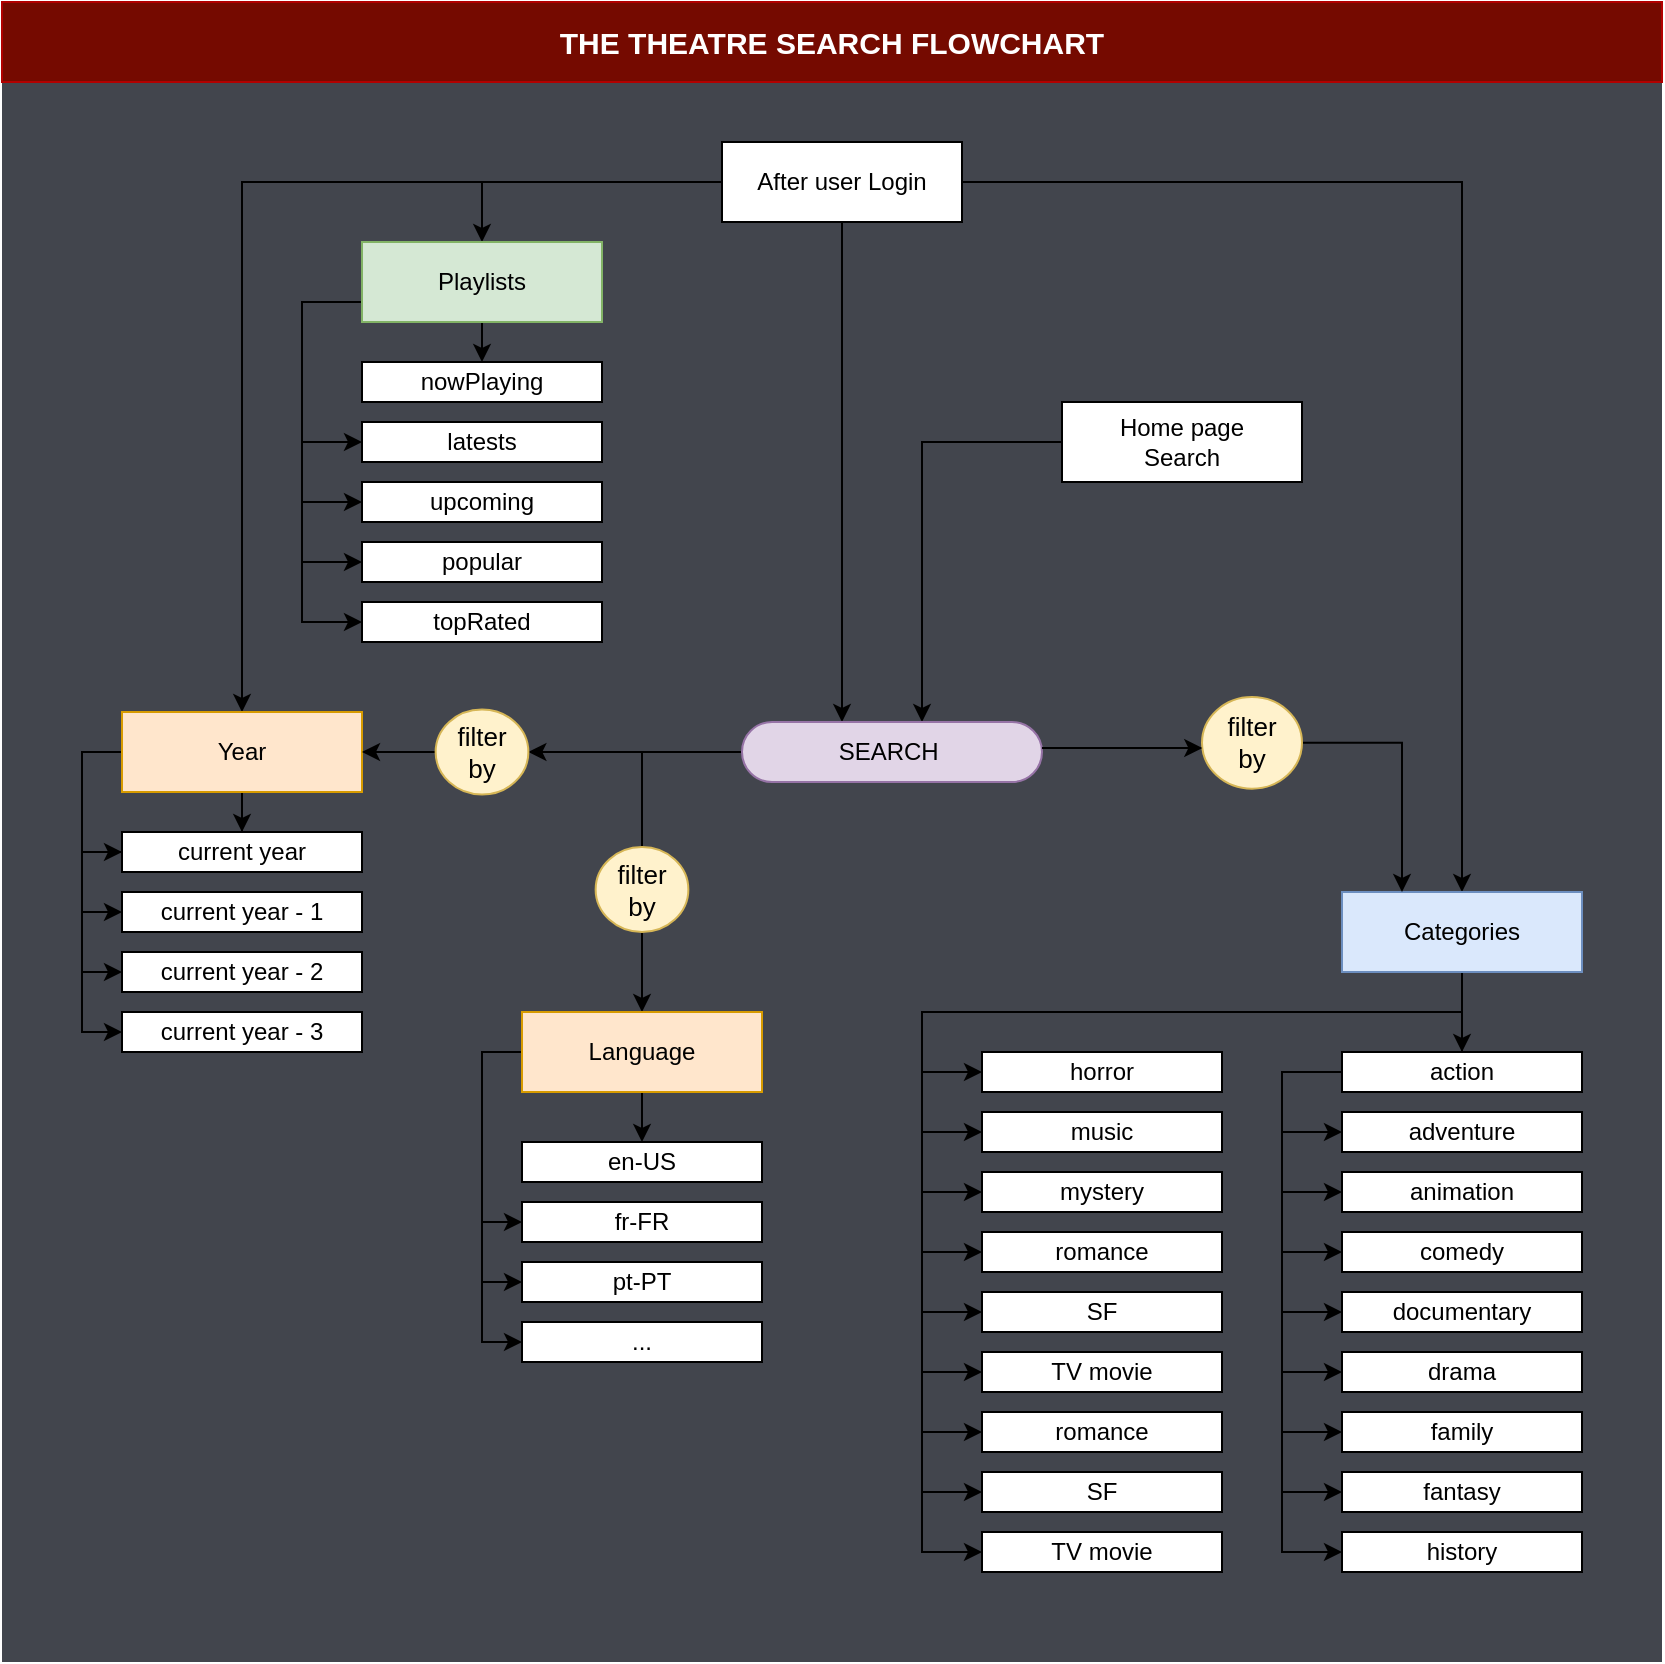 <mxfile version="14.5.3" type="device"><diagram id="C5RBs43oDa-KdzZeNtuy" name="Page-1"><mxGraphModel dx="1673" dy="906" grid="1" gridSize="10" guides="1" tooltips="1" connect="1" arrows="1" fold="1" page="1" pageScale="1" pageWidth="827" pageHeight="1169" math="0" shadow="0"><root><mxCell id="WIyWlLk6GJQsqaUBKTNV-0"/><mxCell id="WIyWlLk6GJQsqaUBKTNV-1" parent="WIyWlLk6GJQsqaUBKTNV-0"/><mxCell id="je9KyiIZsfaZApKJRGRY-0" value="" style="rounded=0;whiteSpace=wrap;html=1;strokeColor=none;fillColor=#42454D;" vertex="1" parent="WIyWlLk6GJQsqaUBKTNV-1"><mxGeometry x="90" y="150" width="830" height="790" as="geometry"/></mxCell><mxCell id="G6ftLPiN0WsBeINfm6a8-65" style="edgeStyle=orthogonalEdgeStyle;rounded=0;orthogonalLoop=1;jettySize=auto;html=1;" parent="WIyWlLk6GJQsqaUBKTNV-1" source="G6ftLPiN0WsBeINfm6a8-0" target="G6ftLPiN0WsBeINfm6a8-63" edge="1"><mxGeometry relative="1" as="geometry"><mxPoint x="570" y="400" as="targetPoint"/><Array as="points"><mxPoint x="550" y="330"/></Array></mxGeometry></mxCell><mxCell id="G6ftLPiN0WsBeINfm6a8-0" value="Home page&lt;br&gt;Search" style="rounded=0;whiteSpace=wrap;html=1;" parent="WIyWlLk6GJQsqaUBKTNV-1" vertex="1"><mxGeometry x="620" y="310" width="120" height="40" as="geometry"/></mxCell><mxCell id="G6ftLPiN0WsBeINfm6a8-4" value="" style="edgeStyle=orthogonalEdgeStyle;rounded=0;orthogonalLoop=1;jettySize=auto;html=1;" parent="WIyWlLk6GJQsqaUBKTNV-1" source="G6ftLPiN0WsBeINfm6a8-1" target="G6ftLPiN0WsBeINfm6a8-3" edge="1"><mxGeometry relative="1" as="geometry"><Array as="points"><mxPoint x="330" y="200"/></Array></mxGeometry></mxCell><mxCell id="G6ftLPiN0WsBeINfm6a8-28" style="edgeStyle=orthogonalEdgeStyle;rounded=0;orthogonalLoop=1;jettySize=auto;html=1;" parent="WIyWlLk6GJQsqaUBKTNV-1" source="G6ftLPiN0WsBeINfm6a8-1" target="G6ftLPiN0WsBeINfm6a8-22" edge="1"><mxGeometry relative="1" as="geometry"><Array as="points"><mxPoint x="820" y="200"/></Array></mxGeometry></mxCell><mxCell id="G6ftLPiN0WsBeINfm6a8-32" style="edgeStyle=orthogonalEdgeStyle;rounded=0;orthogonalLoop=1;jettySize=auto;html=1;entryX=0;entryY=0.5;entryDx=0;entryDy=0;exitX=0;exitY=0.75;exitDx=0;exitDy=0;" parent="WIyWlLk6GJQsqaUBKTNV-1" source="G6ftLPiN0WsBeINfm6a8-22" target="G6ftLPiN0WsBeINfm6a8-29" edge="1"><mxGeometry relative="1" as="geometry"><Array as="points"><mxPoint x="820" y="565"/><mxPoint x="820" y="645"/><mxPoint x="730" y="645"/><mxPoint x="730" y="795"/></Array></mxGeometry></mxCell><mxCell id="G6ftLPiN0WsBeINfm6a8-33" style="edgeStyle=orthogonalEdgeStyle;rounded=0;orthogonalLoop=1;jettySize=auto;html=1;entryX=0;entryY=0.5;entryDx=0;entryDy=0;exitX=0;exitY=0.75;exitDx=0;exitDy=0;" parent="WIyWlLk6GJQsqaUBKTNV-1" source="G6ftLPiN0WsBeINfm6a8-22" target="G6ftLPiN0WsBeINfm6a8-31" edge="1"><mxGeometry relative="1" as="geometry"><mxPoint x="590" y="1005" as="targetPoint"/><Array as="points"><mxPoint x="820" y="565"/><mxPoint x="820" y="645"/><mxPoint x="730" y="645"/><mxPoint x="730" y="855"/></Array></mxGeometry></mxCell><mxCell id="G6ftLPiN0WsBeINfm6a8-34" style="edgeStyle=orthogonalEdgeStyle;rounded=0;orthogonalLoop=1;jettySize=auto;html=1;entryX=0;entryY=0.5;entryDx=0;entryDy=0;exitX=0;exitY=0.75;exitDx=0;exitDy=0;" parent="WIyWlLk6GJQsqaUBKTNV-1" source="G6ftLPiN0WsBeINfm6a8-22" target="G6ftLPiN0WsBeINfm6a8-30" edge="1"><mxGeometry relative="1" as="geometry"><Array as="points"><mxPoint x="820" y="565"/><mxPoint x="820" y="645"/><mxPoint x="730" y="645"/><mxPoint x="730" y="825"/></Array></mxGeometry></mxCell><mxCell id="G6ftLPiN0WsBeINfm6a8-45" style="edgeStyle=orthogonalEdgeStyle;rounded=0;orthogonalLoop=1;jettySize=auto;html=1;entryX=0;entryY=0.5;entryDx=0;entryDy=0;exitX=0;exitY=0.75;exitDx=0;exitDy=0;" parent="WIyWlLk6GJQsqaUBKTNV-1" source="G6ftLPiN0WsBeINfm6a8-22" target="G6ftLPiN0WsBeINfm6a8-35" edge="1"><mxGeometry relative="1" as="geometry"><mxPoint x="590" y="1075" as="targetPoint"/><Array as="points"><mxPoint x="820" y="565"/><mxPoint x="820" y="645"/><mxPoint x="730" y="645"/><mxPoint x="730" y="885"/></Array></mxGeometry></mxCell><mxCell id="G6ftLPiN0WsBeINfm6a8-46" style="edgeStyle=orthogonalEdgeStyle;rounded=0;orthogonalLoop=1;jettySize=auto;html=1;entryX=0;entryY=0.5;entryDx=0;entryDy=0;exitX=0;exitY=0.75;exitDx=0;exitDy=0;" parent="WIyWlLk6GJQsqaUBKTNV-1" source="G6ftLPiN0WsBeINfm6a8-22" target="G6ftLPiN0WsBeINfm6a8-38" edge="1"><mxGeometry relative="1" as="geometry"><mxPoint x="570" y="1115" as="targetPoint"/><Array as="points"><mxPoint x="760" y="565"/><mxPoint x="820" y="565"/><mxPoint x="820" y="615"/><mxPoint x="550" y="615"/><mxPoint x="550" y="645"/></Array></mxGeometry></mxCell><mxCell id="G6ftLPiN0WsBeINfm6a8-57" style="edgeStyle=orthogonalEdgeStyle;rounded=0;orthogonalLoop=1;jettySize=auto;html=1;entryX=0.5;entryY=0;entryDx=0;entryDy=0;" parent="WIyWlLk6GJQsqaUBKTNV-1" source="G6ftLPiN0WsBeINfm6a8-1" target="G6ftLPiN0WsBeINfm6a8-56" edge="1"><mxGeometry relative="1" as="geometry"/></mxCell><mxCell id="G6ftLPiN0WsBeINfm6a8-64" style="edgeStyle=orthogonalEdgeStyle;rounded=0;orthogonalLoop=1;jettySize=auto;html=1;" parent="WIyWlLk6GJQsqaUBKTNV-1" source="G6ftLPiN0WsBeINfm6a8-1" target="G6ftLPiN0WsBeINfm6a8-63" edge="1"><mxGeometry relative="1" as="geometry"><Array as="points"><mxPoint x="510" y="330"/><mxPoint x="510" y="330"/></Array></mxGeometry></mxCell><mxCell id="G6ftLPiN0WsBeINfm6a8-1" value="After user Login" style="rounded=0;whiteSpace=wrap;html=1;" parent="WIyWlLk6GJQsqaUBKTNV-1" vertex="1"><mxGeometry x="450" y="180" width="120" height="40" as="geometry"/></mxCell><mxCell id="G6ftLPiN0WsBeINfm6a8-6" value="" style="edgeStyle=orthogonalEdgeStyle;rounded=0;orthogonalLoop=1;jettySize=auto;html=1;" parent="WIyWlLk6GJQsqaUBKTNV-1" source="G6ftLPiN0WsBeINfm6a8-3" target="G6ftLPiN0WsBeINfm6a8-5" edge="1"><mxGeometry relative="1" as="geometry"><Array as="points"><mxPoint x="240" y="260"/><mxPoint x="240" y="330"/></Array></mxGeometry></mxCell><mxCell id="G6ftLPiN0WsBeINfm6a8-10" value="" style="edgeStyle=orthogonalEdgeStyle;rounded=0;orthogonalLoop=1;jettySize=auto;html=1;" parent="WIyWlLk6GJQsqaUBKTNV-1" source="G6ftLPiN0WsBeINfm6a8-3" target="G6ftLPiN0WsBeINfm6a8-9" edge="1"><mxGeometry relative="1" as="geometry"><Array as="points"><mxPoint x="240" y="260"/><mxPoint x="240" y="390"/></Array></mxGeometry></mxCell><mxCell id="G6ftLPiN0WsBeINfm6a8-12" value="" style="edgeStyle=orthogonalEdgeStyle;rounded=0;orthogonalLoop=1;jettySize=auto;html=1;" parent="WIyWlLk6GJQsqaUBKTNV-1" source="G6ftLPiN0WsBeINfm6a8-3" target="G6ftLPiN0WsBeINfm6a8-11" edge="1"><mxGeometry relative="1" as="geometry"><Array as="points"><mxPoint x="330" y="280"/><mxPoint x="330" y="280"/></Array></mxGeometry></mxCell><mxCell id="G6ftLPiN0WsBeINfm6a8-13" style="edgeStyle=orthogonalEdgeStyle;rounded=0;orthogonalLoop=1;jettySize=auto;html=1;entryX=0;entryY=0.5;entryDx=0;entryDy=0;" parent="WIyWlLk6GJQsqaUBKTNV-1" source="G6ftLPiN0WsBeINfm6a8-3" target="G6ftLPiN0WsBeINfm6a8-14" edge="1"><mxGeometry relative="1" as="geometry"><mxPoint x="220" y="510" as="targetPoint"/><Array as="points"><mxPoint x="240" y="260"/><mxPoint x="240" y="420"/></Array></mxGeometry></mxCell><mxCell id="G6ftLPiN0WsBeINfm6a8-16" style="edgeStyle=orthogonalEdgeStyle;rounded=0;orthogonalLoop=1;jettySize=auto;html=1;entryX=0;entryY=0.5;entryDx=0;entryDy=0;" parent="WIyWlLk6GJQsqaUBKTNV-1" source="G6ftLPiN0WsBeINfm6a8-3" target="G6ftLPiN0WsBeINfm6a8-15" edge="1"><mxGeometry relative="1" as="geometry"><Array as="points"><mxPoint x="240" y="260"/><mxPoint x="240" y="360"/></Array></mxGeometry></mxCell><mxCell id="G6ftLPiN0WsBeINfm6a8-3" value="Playlists" style="rounded=0;whiteSpace=wrap;html=1;fillColor=#d5e8d4;strokeColor=#82b366;" parent="WIyWlLk6GJQsqaUBKTNV-1" vertex="1"><mxGeometry x="270" y="230" width="120" height="40" as="geometry"/></mxCell><mxCell id="G6ftLPiN0WsBeINfm6a8-5" value="latests" style="rounded=0;whiteSpace=wrap;html=1;" parent="WIyWlLk6GJQsqaUBKTNV-1" vertex="1"><mxGeometry x="270" y="320" width="120" height="20" as="geometry"/></mxCell><mxCell id="G6ftLPiN0WsBeINfm6a8-9" value="popular" style="rounded=0;whiteSpace=wrap;html=1;" parent="WIyWlLk6GJQsqaUBKTNV-1" vertex="1"><mxGeometry x="270" y="380" width="120" height="20" as="geometry"/></mxCell><mxCell id="G6ftLPiN0WsBeINfm6a8-11" value="nowPlaying" style="rounded=0;whiteSpace=wrap;html=1;" parent="WIyWlLk6GJQsqaUBKTNV-1" vertex="1"><mxGeometry x="270" y="290" width="120" height="20" as="geometry"/></mxCell><mxCell id="G6ftLPiN0WsBeINfm6a8-14" value="topRated" style="rounded=0;whiteSpace=wrap;html=1;" parent="WIyWlLk6GJQsqaUBKTNV-1" vertex="1"><mxGeometry x="270" y="410" width="120" height="20" as="geometry"/></mxCell><mxCell id="G6ftLPiN0WsBeINfm6a8-15" value="upcoming" style="rounded=0;whiteSpace=wrap;html=1;" parent="WIyWlLk6GJQsqaUBKTNV-1" vertex="1"><mxGeometry x="270" y="350" width="120" height="20" as="geometry"/></mxCell><mxCell id="G6ftLPiN0WsBeINfm6a8-17" value="" style="edgeStyle=orthogonalEdgeStyle;rounded=0;orthogonalLoop=1;jettySize=auto;html=1;" parent="WIyWlLk6GJQsqaUBKTNV-1" source="G6ftLPiN0WsBeINfm6a8-22" target="G6ftLPiN0WsBeINfm6a8-23" edge="1"><mxGeometry relative="1" as="geometry"><Array as="points"><mxPoint x="820" y="645"/><mxPoint x="730" y="645"/><mxPoint x="730" y="675"/></Array></mxGeometry></mxCell><mxCell id="G6ftLPiN0WsBeINfm6a8-18" value="" style="edgeStyle=orthogonalEdgeStyle;rounded=0;orthogonalLoop=1;jettySize=auto;html=1;" parent="WIyWlLk6GJQsqaUBKTNV-1" source="G6ftLPiN0WsBeINfm6a8-22" target="G6ftLPiN0WsBeINfm6a8-24" edge="1"><mxGeometry relative="1" as="geometry"><Array as="points"><mxPoint x="820" y="645"/><mxPoint x="730" y="645"/><mxPoint x="730" y="735"/></Array></mxGeometry></mxCell><mxCell id="G6ftLPiN0WsBeINfm6a8-19" value="" style="edgeStyle=orthogonalEdgeStyle;rounded=0;orthogonalLoop=1;jettySize=auto;html=1;" parent="WIyWlLk6GJQsqaUBKTNV-1" source="G6ftLPiN0WsBeINfm6a8-22" target="G6ftLPiN0WsBeINfm6a8-25" edge="1"><mxGeometry relative="1" as="geometry"><Array as="points"><mxPoint x="820" y="625"/><mxPoint x="820" y="625"/></Array></mxGeometry></mxCell><mxCell id="G6ftLPiN0WsBeINfm6a8-20" style="edgeStyle=orthogonalEdgeStyle;rounded=0;orthogonalLoop=1;jettySize=auto;html=1;entryX=0;entryY=0.5;entryDx=0;entryDy=0;" parent="WIyWlLk6GJQsqaUBKTNV-1" source="G6ftLPiN0WsBeINfm6a8-22" target="G6ftLPiN0WsBeINfm6a8-26" edge="1"><mxGeometry relative="1" as="geometry"><mxPoint x="710" y="855" as="targetPoint"/><Array as="points"><mxPoint x="820" y="645"/><mxPoint x="730" y="645"/><mxPoint x="730" y="765"/></Array></mxGeometry></mxCell><mxCell id="G6ftLPiN0WsBeINfm6a8-21" style="edgeStyle=orthogonalEdgeStyle;rounded=0;orthogonalLoop=1;jettySize=auto;html=1;entryX=0;entryY=0.5;entryDx=0;entryDy=0;" parent="WIyWlLk6GJQsqaUBKTNV-1" source="G6ftLPiN0WsBeINfm6a8-22" target="G6ftLPiN0WsBeINfm6a8-27" edge="1"><mxGeometry relative="1" as="geometry"><Array as="points"><mxPoint x="820" y="645"/><mxPoint x="730" y="645"/><mxPoint x="730" y="705"/></Array></mxGeometry></mxCell><mxCell id="G6ftLPiN0WsBeINfm6a8-47" style="edgeStyle=orthogonalEdgeStyle;rounded=0;orthogonalLoop=1;jettySize=auto;html=1;entryX=0;entryY=0.5;entryDx=0;entryDy=0;" parent="WIyWlLk6GJQsqaUBKTNV-1" source="G6ftLPiN0WsBeINfm6a8-22" target="G6ftLPiN0WsBeINfm6a8-36" edge="1"><mxGeometry relative="1" as="geometry"><Array as="points"><mxPoint x="820" y="615"/><mxPoint x="550" y="615"/><mxPoint x="550" y="675"/></Array></mxGeometry></mxCell><mxCell id="G6ftLPiN0WsBeINfm6a8-48" style="edgeStyle=orthogonalEdgeStyle;rounded=0;orthogonalLoop=1;jettySize=auto;html=1;entryX=0;entryY=0.5;entryDx=0;entryDy=0;" parent="WIyWlLk6GJQsqaUBKTNV-1" source="G6ftLPiN0WsBeINfm6a8-22" target="G6ftLPiN0WsBeINfm6a8-37" edge="1"><mxGeometry relative="1" as="geometry"><Array as="points"><mxPoint x="820" y="615"/><mxPoint x="550" y="615"/><mxPoint x="550" y="705"/></Array></mxGeometry></mxCell><mxCell id="G6ftLPiN0WsBeINfm6a8-49" style="edgeStyle=orthogonalEdgeStyle;rounded=0;orthogonalLoop=1;jettySize=auto;html=1;entryX=0;entryY=0.5;entryDx=0;entryDy=0;" parent="WIyWlLk6GJQsqaUBKTNV-1" source="G6ftLPiN0WsBeINfm6a8-22" target="G6ftLPiN0WsBeINfm6a8-39" edge="1"><mxGeometry relative="1" as="geometry"><Array as="points"><mxPoint x="820" y="615"/><mxPoint x="550" y="615"/><mxPoint x="550" y="735"/></Array></mxGeometry></mxCell><mxCell id="G6ftLPiN0WsBeINfm6a8-50" style="edgeStyle=orthogonalEdgeStyle;rounded=0;orthogonalLoop=1;jettySize=auto;html=1;" parent="WIyWlLk6GJQsqaUBKTNV-1" source="G6ftLPiN0WsBeINfm6a8-22" target="G6ftLPiN0WsBeINfm6a8-40" edge="1"><mxGeometry relative="1" as="geometry"><Array as="points"><mxPoint x="820" y="615"/><mxPoint x="550" y="615"/><mxPoint x="550" y="765"/></Array></mxGeometry></mxCell><mxCell id="G6ftLPiN0WsBeINfm6a8-51" style="edgeStyle=orthogonalEdgeStyle;rounded=0;orthogonalLoop=1;jettySize=auto;html=1;entryX=0;entryY=0.5;entryDx=0;entryDy=0;" parent="WIyWlLk6GJQsqaUBKTNV-1" source="G6ftLPiN0WsBeINfm6a8-22" target="G6ftLPiN0WsBeINfm6a8-41" edge="1"><mxGeometry relative="1" as="geometry"><Array as="points"><mxPoint x="820" y="615"/><mxPoint x="550" y="615"/><mxPoint x="550" y="795"/></Array></mxGeometry></mxCell><mxCell id="G6ftLPiN0WsBeINfm6a8-52" style="edgeStyle=orthogonalEdgeStyle;rounded=0;orthogonalLoop=1;jettySize=auto;html=1;entryX=0;entryY=0.5;entryDx=0;entryDy=0;" parent="WIyWlLk6GJQsqaUBKTNV-1" source="G6ftLPiN0WsBeINfm6a8-22" target="G6ftLPiN0WsBeINfm6a8-43" edge="1"><mxGeometry relative="1" as="geometry"><Array as="points"><mxPoint x="820" y="615"/><mxPoint x="550" y="615"/><mxPoint x="550" y="825"/></Array></mxGeometry></mxCell><mxCell id="G6ftLPiN0WsBeINfm6a8-53" style="edgeStyle=orthogonalEdgeStyle;rounded=0;orthogonalLoop=1;jettySize=auto;html=1;entryX=0;entryY=0.5;entryDx=0;entryDy=0;" parent="WIyWlLk6GJQsqaUBKTNV-1" source="G6ftLPiN0WsBeINfm6a8-22" target="G6ftLPiN0WsBeINfm6a8-44" edge="1"><mxGeometry relative="1" as="geometry"><Array as="points"><mxPoint x="820" y="615"/><mxPoint x="550" y="615"/><mxPoint x="550" y="855"/></Array></mxGeometry></mxCell><mxCell id="G6ftLPiN0WsBeINfm6a8-54" style="edgeStyle=orthogonalEdgeStyle;rounded=0;orthogonalLoop=1;jettySize=auto;html=1;entryX=0;entryY=0.5;entryDx=0;entryDy=0;" parent="WIyWlLk6GJQsqaUBKTNV-1" source="G6ftLPiN0WsBeINfm6a8-22" target="G6ftLPiN0WsBeINfm6a8-42" edge="1"><mxGeometry relative="1" as="geometry"><Array as="points"><mxPoint x="820" y="615"/><mxPoint x="550" y="615"/><mxPoint x="550" y="885"/></Array></mxGeometry></mxCell><mxCell id="G6ftLPiN0WsBeINfm6a8-22" value="Categories" style="rounded=0;whiteSpace=wrap;html=1;fillColor=#dae8fc;strokeColor=#6c8ebf;" parent="WIyWlLk6GJQsqaUBKTNV-1" vertex="1"><mxGeometry x="760" y="555" width="120" height="40" as="geometry"/></mxCell><mxCell id="G6ftLPiN0WsBeINfm6a8-23" value="adventure" style="rounded=0;whiteSpace=wrap;html=1;" parent="WIyWlLk6GJQsqaUBKTNV-1" vertex="1"><mxGeometry x="760" y="665" width="120" height="20" as="geometry"/></mxCell><mxCell id="G6ftLPiN0WsBeINfm6a8-24" value="comedy" style="rounded=0;whiteSpace=wrap;html=1;" parent="WIyWlLk6GJQsqaUBKTNV-1" vertex="1"><mxGeometry x="760" y="725" width="120" height="20" as="geometry"/></mxCell><mxCell id="G6ftLPiN0WsBeINfm6a8-25" value="action" style="rounded=0;whiteSpace=wrap;html=1;" parent="WIyWlLk6GJQsqaUBKTNV-1" vertex="1"><mxGeometry x="760" y="635" width="120" height="20" as="geometry"/></mxCell><mxCell id="G6ftLPiN0WsBeINfm6a8-26" value="documentary" style="rounded=0;whiteSpace=wrap;html=1;" parent="WIyWlLk6GJQsqaUBKTNV-1" vertex="1"><mxGeometry x="760" y="755" width="120" height="20" as="geometry"/></mxCell><mxCell id="G6ftLPiN0WsBeINfm6a8-27" value="animation" style="rounded=0;whiteSpace=wrap;html=1;" parent="WIyWlLk6GJQsqaUBKTNV-1" vertex="1"><mxGeometry x="760" y="695" width="120" height="20" as="geometry"/></mxCell><mxCell id="G6ftLPiN0WsBeINfm6a8-29" value="drama" style="rounded=0;whiteSpace=wrap;html=1;" parent="WIyWlLk6GJQsqaUBKTNV-1" vertex="1"><mxGeometry x="760" y="785" width="120" height="20" as="geometry"/></mxCell><mxCell id="G6ftLPiN0WsBeINfm6a8-30" value="family" style="rounded=0;whiteSpace=wrap;html=1;" parent="WIyWlLk6GJQsqaUBKTNV-1" vertex="1"><mxGeometry x="760" y="815" width="120" height="20" as="geometry"/></mxCell><mxCell id="G6ftLPiN0WsBeINfm6a8-31" value="fantasy" style="rounded=0;whiteSpace=wrap;html=1;" parent="WIyWlLk6GJQsqaUBKTNV-1" vertex="1"><mxGeometry x="760" y="845" width="120" height="20" as="geometry"/></mxCell><mxCell id="G6ftLPiN0WsBeINfm6a8-35" value="history" style="rounded=0;whiteSpace=wrap;html=1;" parent="WIyWlLk6GJQsqaUBKTNV-1" vertex="1"><mxGeometry x="760" y="875" width="120" height="20" as="geometry"/></mxCell><mxCell id="G6ftLPiN0WsBeINfm6a8-36" value="music" style="rounded=0;whiteSpace=wrap;html=1;" parent="WIyWlLk6GJQsqaUBKTNV-1" vertex="1"><mxGeometry x="580" y="665" width="120" height="20" as="geometry"/></mxCell><mxCell id="G6ftLPiN0WsBeINfm6a8-37" value="mystery" style="rounded=0;whiteSpace=wrap;html=1;" parent="WIyWlLk6GJQsqaUBKTNV-1" vertex="1"><mxGeometry x="580" y="695" width="120" height="20" as="geometry"/></mxCell><mxCell id="G6ftLPiN0WsBeINfm6a8-38" value="horror" style="rounded=0;whiteSpace=wrap;html=1;" parent="WIyWlLk6GJQsqaUBKTNV-1" vertex="1"><mxGeometry x="580" y="635" width="120" height="20" as="geometry"/></mxCell><mxCell id="G6ftLPiN0WsBeINfm6a8-39" value="romance" style="rounded=0;whiteSpace=wrap;html=1;" parent="WIyWlLk6GJQsqaUBKTNV-1" vertex="1"><mxGeometry x="580" y="725" width="120" height="20" as="geometry"/></mxCell><mxCell id="G6ftLPiN0WsBeINfm6a8-40" value="SF" style="rounded=0;whiteSpace=wrap;html=1;" parent="WIyWlLk6GJQsqaUBKTNV-1" vertex="1"><mxGeometry x="580" y="755" width="120" height="20" as="geometry"/></mxCell><mxCell id="G6ftLPiN0WsBeINfm6a8-41" value="TV movie" style="rounded=0;whiteSpace=wrap;html=1;" parent="WIyWlLk6GJQsqaUBKTNV-1" vertex="1"><mxGeometry x="580" y="785" width="120" height="20" as="geometry"/></mxCell><mxCell id="G6ftLPiN0WsBeINfm6a8-42" value="TV movie" style="rounded=0;whiteSpace=wrap;html=1;" parent="WIyWlLk6GJQsqaUBKTNV-1" vertex="1"><mxGeometry x="580" y="875" width="120" height="20" as="geometry"/></mxCell><mxCell id="G6ftLPiN0WsBeINfm6a8-43" value="romance" style="rounded=0;whiteSpace=wrap;html=1;" parent="WIyWlLk6GJQsqaUBKTNV-1" vertex="1"><mxGeometry x="580" y="815" width="120" height="20" as="geometry"/></mxCell><mxCell id="G6ftLPiN0WsBeINfm6a8-44" value="SF" style="rounded=0;whiteSpace=wrap;html=1;" parent="WIyWlLk6GJQsqaUBKTNV-1" vertex="1"><mxGeometry x="580" y="845" width="120" height="20" as="geometry"/></mxCell><mxCell id="G6ftLPiN0WsBeINfm6a8-59" style="edgeStyle=orthogonalEdgeStyle;rounded=0;orthogonalLoop=1;jettySize=auto;html=1;" parent="WIyWlLk6GJQsqaUBKTNV-1" source="G6ftLPiN0WsBeINfm6a8-56" target="G6ftLPiN0WsBeINfm6a8-58" edge="1"><mxGeometry relative="1" as="geometry"/></mxCell><mxCell id="G6ftLPiN0WsBeINfm6a8-73" style="edgeStyle=orthogonalEdgeStyle;rounded=0;orthogonalLoop=1;jettySize=auto;html=1;entryX=0;entryY=0.5;entryDx=0;entryDy=0;" parent="WIyWlLk6GJQsqaUBKTNV-1" source="G6ftLPiN0WsBeINfm6a8-56" target="G6ftLPiN0WsBeINfm6a8-58" edge="1"><mxGeometry relative="1" as="geometry"><Array as="points"><mxPoint x="130" y="485"/><mxPoint x="130" y="535"/></Array></mxGeometry></mxCell><mxCell id="G6ftLPiN0WsBeINfm6a8-74" style="edgeStyle=orthogonalEdgeStyle;rounded=0;orthogonalLoop=1;jettySize=auto;html=1;entryX=0;entryY=0.5;entryDx=0;entryDy=0;" parent="WIyWlLk6GJQsqaUBKTNV-1" source="G6ftLPiN0WsBeINfm6a8-56" target="G6ftLPiN0WsBeINfm6a8-60" edge="1"><mxGeometry relative="1" as="geometry"><Array as="points"><mxPoint x="130" y="485"/><mxPoint x="130" y="565"/></Array></mxGeometry></mxCell><mxCell id="G6ftLPiN0WsBeINfm6a8-76" style="edgeStyle=orthogonalEdgeStyle;rounded=0;orthogonalLoop=1;jettySize=auto;html=1;entryX=0;entryY=0.5;entryDx=0;entryDy=0;" parent="WIyWlLk6GJQsqaUBKTNV-1" source="G6ftLPiN0WsBeINfm6a8-56" target="G6ftLPiN0WsBeINfm6a8-62" edge="1"><mxGeometry relative="1" as="geometry"><Array as="points"><mxPoint x="130" y="485"/><mxPoint x="130" y="625"/></Array></mxGeometry></mxCell><mxCell id="G6ftLPiN0WsBeINfm6a8-56" value="Year" style="rounded=0;whiteSpace=wrap;html=1;fillColor=#ffe6cc;strokeColor=#d79b00;" parent="WIyWlLk6GJQsqaUBKTNV-1" vertex="1"><mxGeometry x="150" y="465" width="120" height="40" as="geometry"/></mxCell><mxCell id="G6ftLPiN0WsBeINfm6a8-75" style="edgeStyle=orthogonalEdgeStyle;rounded=0;orthogonalLoop=1;jettySize=auto;html=1;exitX=0;exitY=0;exitDx=0;exitDy=0;entryX=0;entryY=0.5;entryDx=0;entryDy=0;" parent="WIyWlLk6GJQsqaUBKTNV-1" source="G6ftLPiN0WsBeINfm6a8-58" target="G6ftLPiN0WsBeINfm6a8-61" edge="1"><mxGeometry relative="1" as="geometry"><Array as="points"><mxPoint x="150" y="535"/><mxPoint x="130" y="535"/><mxPoint x="130" y="595"/></Array></mxGeometry></mxCell><mxCell id="G6ftLPiN0WsBeINfm6a8-58" value="current year" style="rounded=0;whiteSpace=wrap;html=1;" parent="WIyWlLk6GJQsqaUBKTNV-1" vertex="1"><mxGeometry x="150" y="525" width="120" height="20" as="geometry"/></mxCell><mxCell id="G6ftLPiN0WsBeINfm6a8-60" value="current year - 1" style="rounded=0;whiteSpace=wrap;html=1;" parent="WIyWlLk6GJQsqaUBKTNV-1" vertex="1"><mxGeometry x="150" y="555" width="120" height="20" as="geometry"/></mxCell><mxCell id="G6ftLPiN0WsBeINfm6a8-61" value="current year - 2" style="rounded=0;whiteSpace=wrap;html=1;" parent="WIyWlLk6GJQsqaUBKTNV-1" vertex="1"><mxGeometry x="150" y="585" width="120" height="20" as="geometry"/></mxCell><mxCell id="G6ftLPiN0WsBeINfm6a8-62" value="current year - 3" style="rounded=0;whiteSpace=wrap;html=1;" parent="WIyWlLk6GJQsqaUBKTNV-1" vertex="1"><mxGeometry x="150" y="615" width="120" height="20" as="geometry"/></mxCell><mxCell id="G6ftLPiN0WsBeINfm6a8-66" style="edgeStyle=orthogonalEdgeStyle;rounded=0;orthogonalLoop=1;jettySize=auto;html=1;entryX=0.25;entryY=0;entryDx=0;entryDy=0;" parent="WIyWlLk6GJQsqaUBKTNV-1" source="G6ftLPiN0WsBeINfm6a8-68" target="G6ftLPiN0WsBeINfm6a8-22" edge="1"><mxGeometry relative="1" as="geometry"/></mxCell><mxCell id="G6ftLPiN0WsBeINfm6a8-70" style="edgeStyle=orthogonalEdgeStyle;rounded=0;orthogonalLoop=1;jettySize=auto;html=1;" parent="WIyWlLk6GJQsqaUBKTNV-1" source="G6ftLPiN0WsBeINfm6a8-81" target="G6ftLPiN0WsBeINfm6a8-56" edge="1"><mxGeometry relative="1" as="geometry"><Array as="points"/></mxGeometry></mxCell><mxCell id="G6ftLPiN0WsBeINfm6a8-83" style="edgeStyle=orthogonalEdgeStyle;rounded=0;orthogonalLoop=1;jettySize=auto;html=1;entryX=1;entryY=0.5;entryDx=0;entryDy=0;" parent="WIyWlLk6GJQsqaUBKTNV-1" source="G6ftLPiN0WsBeINfm6a8-63" target="G6ftLPiN0WsBeINfm6a8-81" edge="1"><mxGeometry relative="1" as="geometry"/></mxCell><mxCell id="G6ftLPiN0WsBeINfm6a8-84" style="edgeStyle=orthogonalEdgeStyle;rounded=0;orthogonalLoop=1;jettySize=auto;html=1;" parent="WIyWlLk6GJQsqaUBKTNV-1" source="G6ftLPiN0WsBeINfm6a8-63" target="G6ftLPiN0WsBeINfm6a8-77" edge="1"><mxGeometry relative="1" as="geometry"><Array as="points"><mxPoint x="410" y="485"/></Array></mxGeometry></mxCell><mxCell id="G6ftLPiN0WsBeINfm6a8-63" value="SEARCH&amp;nbsp;" style="rounded=1;whiteSpace=wrap;html=1;arcSize=50;fillColor=#e1d5e7;strokeColor=#9673a6;" parent="WIyWlLk6GJQsqaUBKTNV-1" vertex="1"><mxGeometry x="460" y="470" width="150" height="30" as="geometry"/></mxCell><mxCell id="G6ftLPiN0WsBeINfm6a8-68" value="&lt;font style=&quot;font-size: 13px&quot;&gt;filter&lt;br&gt;by&lt;/font&gt;" style="ellipse;whiteSpace=wrap;html=1;fillColor=#fff2cc;strokeColor=#d6b656;" parent="WIyWlLk6GJQsqaUBKTNV-1" vertex="1"><mxGeometry x="690" y="457.5" width="50" height="45.83" as="geometry"/></mxCell><mxCell id="G6ftLPiN0WsBeINfm6a8-69" style="edgeStyle=orthogonalEdgeStyle;rounded=0;orthogonalLoop=1;jettySize=auto;html=1;" parent="WIyWlLk6GJQsqaUBKTNV-1" source="G6ftLPiN0WsBeINfm6a8-63" target="G6ftLPiN0WsBeINfm6a8-68" edge="1"><mxGeometry relative="1" as="geometry"><mxPoint x="640" y="485" as="sourcePoint"/><mxPoint x="790" y="555" as="targetPoint"/><Array as="points"><mxPoint x="650" y="483"/><mxPoint x="650" y="483"/></Array></mxGeometry></mxCell><mxCell id="G6ftLPiN0WsBeINfm6a8-89" style="edgeStyle=orthogonalEdgeStyle;rounded=0;orthogonalLoop=1;jettySize=auto;html=1;" parent="WIyWlLk6GJQsqaUBKTNV-1" source="G6ftLPiN0WsBeINfm6a8-77" target="G6ftLPiN0WsBeINfm6a8-85" edge="1"><mxGeometry relative="1" as="geometry"/></mxCell><mxCell id="G6ftLPiN0WsBeINfm6a8-90" style="edgeStyle=orthogonalEdgeStyle;rounded=0;orthogonalLoop=1;jettySize=auto;html=1;entryX=0;entryY=0.5;entryDx=0;entryDy=0;" parent="WIyWlLk6GJQsqaUBKTNV-1" source="G6ftLPiN0WsBeINfm6a8-77" target="G6ftLPiN0WsBeINfm6a8-86" edge="1"><mxGeometry relative="1" as="geometry"><Array as="points"><mxPoint x="330" y="635"/><mxPoint x="330" y="720"/></Array></mxGeometry></mxCell><mxCell id="G6ftLPiN0WsBeINfm6a8-91" style="edgeStyle=orthogonalEdgeStyle;rounded=0;orthogonalLoop=1;jettySize=auto;html=1;entryX=0;entryY=0.5;entryDx=0;entryDy=0;" parent="WIyWlLk6GJQsqaUBKTNV-1" source="G6ftLPiN0WsBeINfm6a8-77" target="G6ftLPiN0WsBeINfm6a8-87" edge="1"><mxGeometry relative="1" as="geometry"><Array as="points"><mxPoint x="330" y="635"/><mxPoint x="330" y="750"/></Array></mxGeometry></mxCell><mxCell id="G6ftLPiN0WsBeINfm6a8-92" style="edgeStyle=orthogonalEdgeStyle;rounded=0;orthogonalLoop=1;jettySize=auto;html=1;entryX=0;entryY=0.5;entryDx=0;entryDy=0;" parent="WIyWlLk6GJQsqaUBKTNV-1" source="G6ftLPiN0WsBeINfm6a8-77" target="G6ftLPiN0WsBeINfm6a8-88" edge="1"><mxGeometry relative="1" as="geometry"><Array as="points"><mxPoint x="330" y="635"/><mxPoint x="330" y="780"/></Array></mxGeometry></mxCell><mxCell id="G6ftLPiN0WsBeINfm6a8-77" value="Language" style="rounded=0;whiteSpace=wrap;html=1;fillColor=#ffe6cc;strokeColor=#d79b00;" parent="WIyWlLk6GJQsqaUBKTNV-1" vertex="1"><mxGeometry x="350" y="615" width="120" height="40" as="geometry"/></mxCell><mxCell id="G6ftLPiN0WsBeINfm6a8-71" value="&lt;font style=&quot;font-size: 13px&quot;&gt;filter&lt;br&gt;by&lt;/font&gt;" style="ellipse;whiteSpace=wrap;html=1;fillColor=#fff2cc;strokeColor=#d6b656;" parent="WIyWlLk6GJQsqaUBKTNV-1" vertex="1"><mxGeometry x="386.82" y="532.5" width="46.36" height="42.5" as="geometry"/></mxCell><mxCell id="G6ftLPiN0WsBeINfm6a8-81" value="&lt;font style=&quot;font-size: 13px&quot;&gt;filter&lt;br&gt;by&lt;/font&gt;" style="ellipse;whiteSpace=wrap;html=1;fillColor=#fff2cc;strokeColor=#d6b656;" parent="WIyWlLk6GJQsqaUBKTNV-1" vertex="1"><mxGeometry x="306.82" y="463.75" width="46.36" height="42.5" as="geometry"/></mxCell><mxCell id="G6ftLPiN0WsBeINfm6a8-85" value="en-US" style="rounded=0;whiteSpace=wrap;html=1;" parent="WIyWlLk6GJQsqaUBKTNV-1" vertex="1"><mxGeometry x="350" y="680" width="120" height="20" as="geometry"/></mxCell><mxCell id="G6ftLPiN0WsBeINfm6a8-86" value="fr-FR" style="rounded=0;whiteSpace=wrap;html=1;" parent="WIyWlLk6GJQsqaUBKTNV-1" vertex="1"><mxGeometry x="350" y="710" width="120" height="20" as="geometry"/></mxCell><mxCell id="G6ftLPiN0WsBeINfm6a8-87" value="pt-PT" style="rounded=0;whiteSpace=wrap;html=1;" parent="WIyWlLk6GJQsqaUBKTNV-1" vertex="1"><mxGeometry x="350" y="740" width="120" height="20" as="geometry"/></mxCell><mxCell id="G6ftLPiN0WsBeINfm6a8-88" value="..." style="rounded=0;whiteSpace=wrap;html=1;" parent="WIyWlLk6GJQsqaUBKTNV-1" vertex="1"><mxGeometry x="350" y="770" width="120" height="20" as="geometry"/></mxCell><mxCell id="je9KyiIZsfaZApKJRGRY-2" value="&lt;b&gt;&lt;font style=&quot;font-size: 15px&quot;&gt;THE THEATRE SEARCH FLOWCHART&lt;/font&gt;&lt;/b&gt;" style="rounded=0;whiteSpace=wrap;html=1;strokeColor=#B20000;fontColor=#ffffff;gradientDirection=north;fillColor=#750A00;" vertex="1" parent="WIyWlLk6GJQsqaUBKTNV-1"><mxGeometry x="90" y="110" width="830" height="40" as="geometry"/></mxCell></root></mxGraphModel></diagram></mxfile>